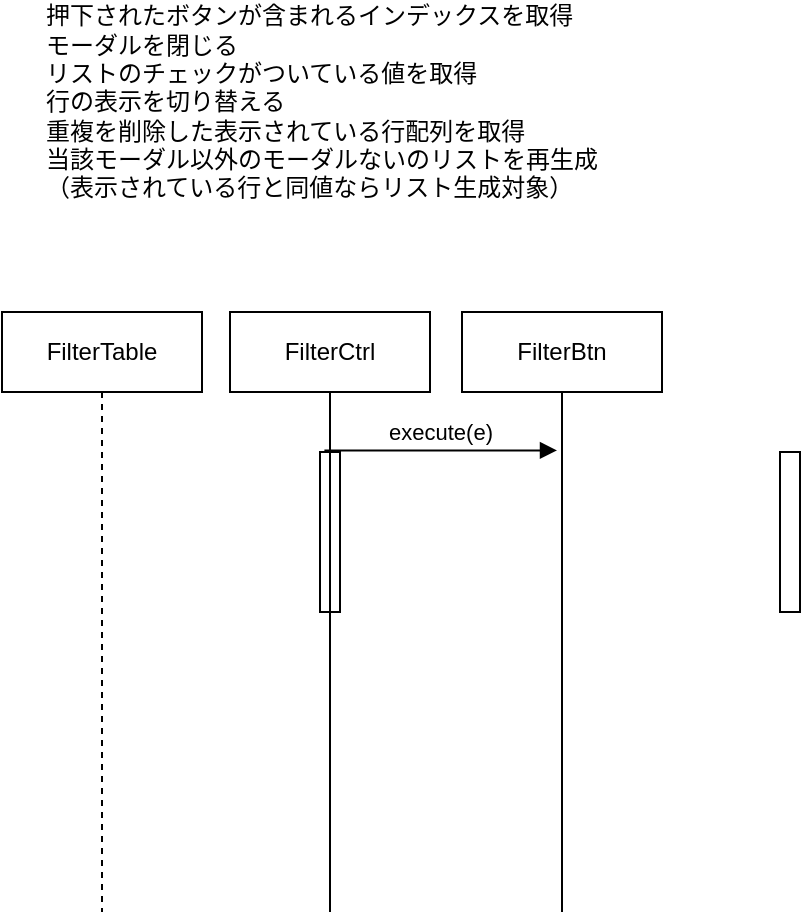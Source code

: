 <mxfile>
    <diagram id="4nTv_bc3iGxrTNaZJK-O" name="push_execute">
        <mxGraphModel dx="746" dy="1663" grid="1" gridSize="10" guides="1" tooltips="1" connect="1" arrows="1" fold="1" page="1" pageScale="1" pageWidth="850" pageHeight="1100" math="0" shadow="0">
            <root>
                <mxCell id="0"/>
                <mxCell id="1" parent="0"/>
                <mxCell id="2" value="FilterTable" style="shape=umlLifeline;perimeter=lifelinePerimeter;whiteSpace=wrap;html=1;container=1;collapsible=0;recursiveResize=0;outlineConnect=0;" vertex="1" parent="1">
                    <mxGeometry x="10" y="90" width="100" height="300" as="geometry"/>
                </mxCell>
                <mxCell id="9" value="" style="html=1;points=[];perimeter=orthogonalPerimeter;" vertex="1" parent="2">
                    <mxGeometry x="159" y="70" width="10" height="80" as="geometry"/>
                </mxCell>
                <mxCell id="3" value="FilterCtrl" style="shape=umlLifeline;perimeter=lifelinePerimeter;whiteSpace=wrap;html=1;container=1;collapsible=0;recursiveResize=0;outlineConnect=0;lifelineDashed=0;" vertex="1" parent="1">
                    <mxGeometry x="124" y="90" width="100" height="300" as="geometry"/>
                </mxCell>
                <mxCell id="4" value="押下されたボタンが含まれるインデックスを取得&lt;br&gt;モーダルを閉じる&lt;br&gt;リストのチェックがついている値を取得&lt;br&gt;行の表示を切り替える&lt;br&gt;重複を削除した表示されている行配列を取得&lt;br&gt;当該モーダル以外のモーダルないのリストを再生成&lt;br&gt;（表示されている行と同値ならリスト生成対象）" style="text;strokeColor=none;align=left;fillColor=none;html=1;verticalAlign=middle;whiteSpace=wrap;rounded=0;movable=1;resizable=1;rotatable=1;deletable=1;editable=1;connectable=1;" vertex="1" parent="1">
                    <mxGeometry x="30" y="-30" width="310" height="30" as="geometry"/>
                </mxCell>
                <mxCell id="7" value="execute(e)" style="html=1;verticalAlign=bottom;endArrow=block;exitX=0.22;exitY=-0.01;exitDx=0;exitDy=0;exitPerimeter=0;" edge="1" parent="1" source="9">
                    <mxGeometry relative="1" as="geometry">
                        <mxPoint x="294" y="160" as="sourcePoint"/>
                        <mxPoint x="287.5" y="159.2" as="targetPoint"/>
                    </mxGeometry>
                </mxCell>
                <mxCell id="13" value="FilterBtn" style="shape=umlLifeline;perimeter=lifelinePerimeter;whiteSpace=wrap;html=1;container=1;collapsible=0;recursiveResize=0;outlineConnect=0;lifelineDashed=0;" vertex="1" parent="1">
                    <mxGeometry x="240" y="90" width="100" height="300" as="geometry"/>
                </mxCell>
                <mxCell id="14" value="" style="html=1;points=[];perimeter=orthogonalPerimeter;" vertex="1" parent="13">
                    <mxGeometry x="159" y="70" width="10" height="80" as="geometry"/>
                </mxCell>
            </root>
        </mxGraphModel>
    </diagram>
</mxfile>